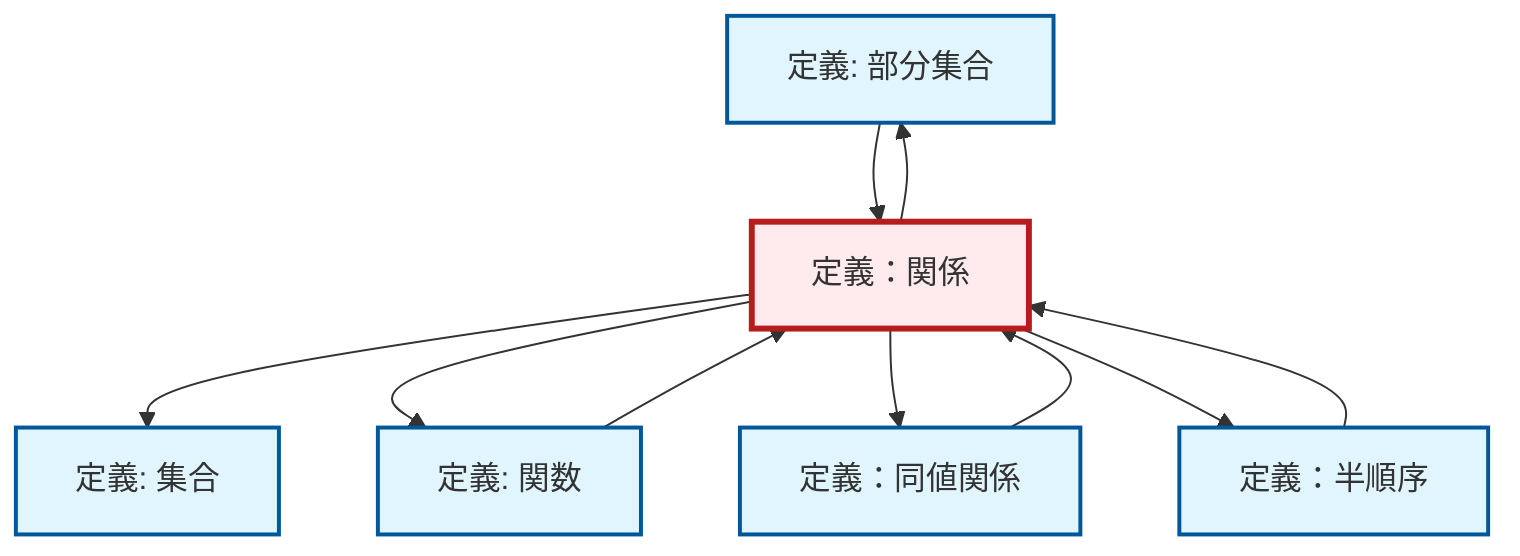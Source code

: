 graph TD
    classDef definition fill:#e1f5fe,stroke:#01579b,stroke-width:2px
    classDef theorem fill:#f3e5f5,stroke:#4a148c,stroke-width:2px
    classDef axiom fill:#fff3e0,stroke:#e65100,stroke-width:2px
    classDef example fill:#e8f5e9,stroke:#1b5e20,stroke-width:2px
    classDef current fill:#ffebee,stroke:#b71c1c,stroke-width:3px
    def-subset["定義: 部分集合"]:::definition
    def-function["定義: 関数"]:::definition
    def-partial-order["定義：半順序"]:::definition
    def-equivalence-relation["定義：同値関係"]:::definition
    def-set["定義: 集合"]:::definition
    def-relation["定義：関係"]:::definition
    def-equivalence-relation --> def-relation
    def-relation --> def-set
    def-relation --> def-function
    def-relation --> def-subset
    def-relation --> def-equivalence-relation
    def-subset --> def-relation
    def-function --> def-relation
    def-partial-order --> def-relation
    def-relation --> def-partial-order
    class def-relation current